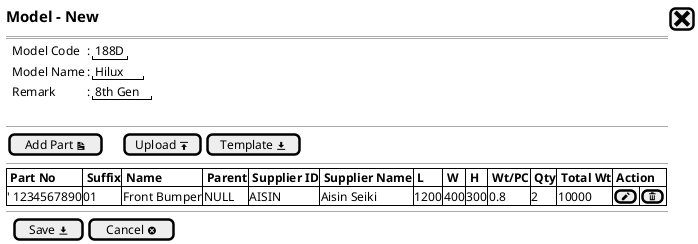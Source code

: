 @startsalt
{
  <size:15><b>Model - New |[<size:25><&x>]|*
  ==
  
  {   
    .|Model Code |: |"188D" |*
    .|Model Name |: |"Hilux " |*
    .|Remark     |: |"8th Gen"|*
  }
  .
--
  {
    [Add Part <&document>]|.|.|.|[Upload <&data-transfer-upload>]| [Template <&data-transfer-download>]|
  }
  --
  {#
    |<b> Part No |<b> Suffix |<b> Name |<b> Parent |<b> Supplier ID |<b> Supplier Name |<b> L |<b> W |<b> H |<b> Wt/PC |<b> Qty |<b> Total Wt |<b> Action |*|*|*|*|*|*|*
    |' 1234567890 | 01 | Front Bumper | NULL | AISIN | Aisin Seiki | 1200 | 400 | 300 | 0.8 | 2 | 10000 |[<&pencil>]|[<&trash>]|*
  }
  --
  {
  .|[ Save <&data-transfer-download>] |  [Cancel <&circle-x> ]|*
  }
}

  @endsalt
